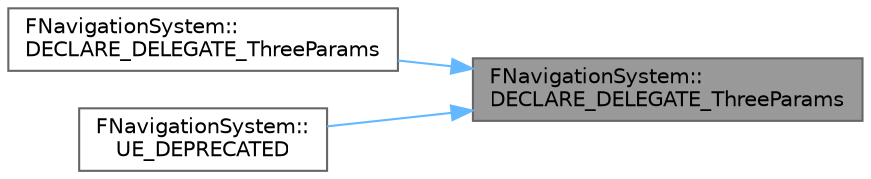 digraph "FNavigationSystem::DECLARE_DELEGATE_ThreeParams"
{
 // INTERACTIVE_SVG=YES
 // LATEX_PDF_SIZE
  bgcolor="transparent";
  edge [fontname=Helvetica,fontsize=10,labelfontname=Helvetica,labelfontsize=10];
  node [fontname=Helvetica,fontsize=10,shape=box,height=0.2,width=0.4];
  rankdir="RL";
  Node1 [id="Node000001",label="FNavigationSystem::\lDECLARE_DELEGATE_ThreeParams",height=0.2,width=0.4,color="gray40", fillcolor="grey60", style="filled", fontcolor="black",tooltip=" "];
  Node1 -> Node2 [id="edge1_Node000001_Node000002",dir="back",color="steelblue1",style="solid",tooltip=" "];
  Node2 [id="Node000002",label="FNavigationSystem::\lDECLARE_DELEGATE_ThreeParams",height=0.2,width=0.4,color="grey40", fillcolor="white", style="filled",URL="$d0/d82/namespaceFNavigationSystem.html#a14f27eab31681e27a7f010c3f1ed2a5d",tooltip=" "];
  Node1 -> Node3 [id="edge2_Node000001_Node000003",dir="back",color="steelblue1",style="solid",tooltip=" "];
  Node3 [id="Node000003",label="FNavigationSystem::\lUE_DEPRECATED",height=0.2,width=0.4,color="grey40", fillcolor="white", style="filled",URL="$d0/d82/namespaceFNavigationSystem.html#ae66ef03db7708f6b3af5a8e41c603052",tooltip=" "];
}
